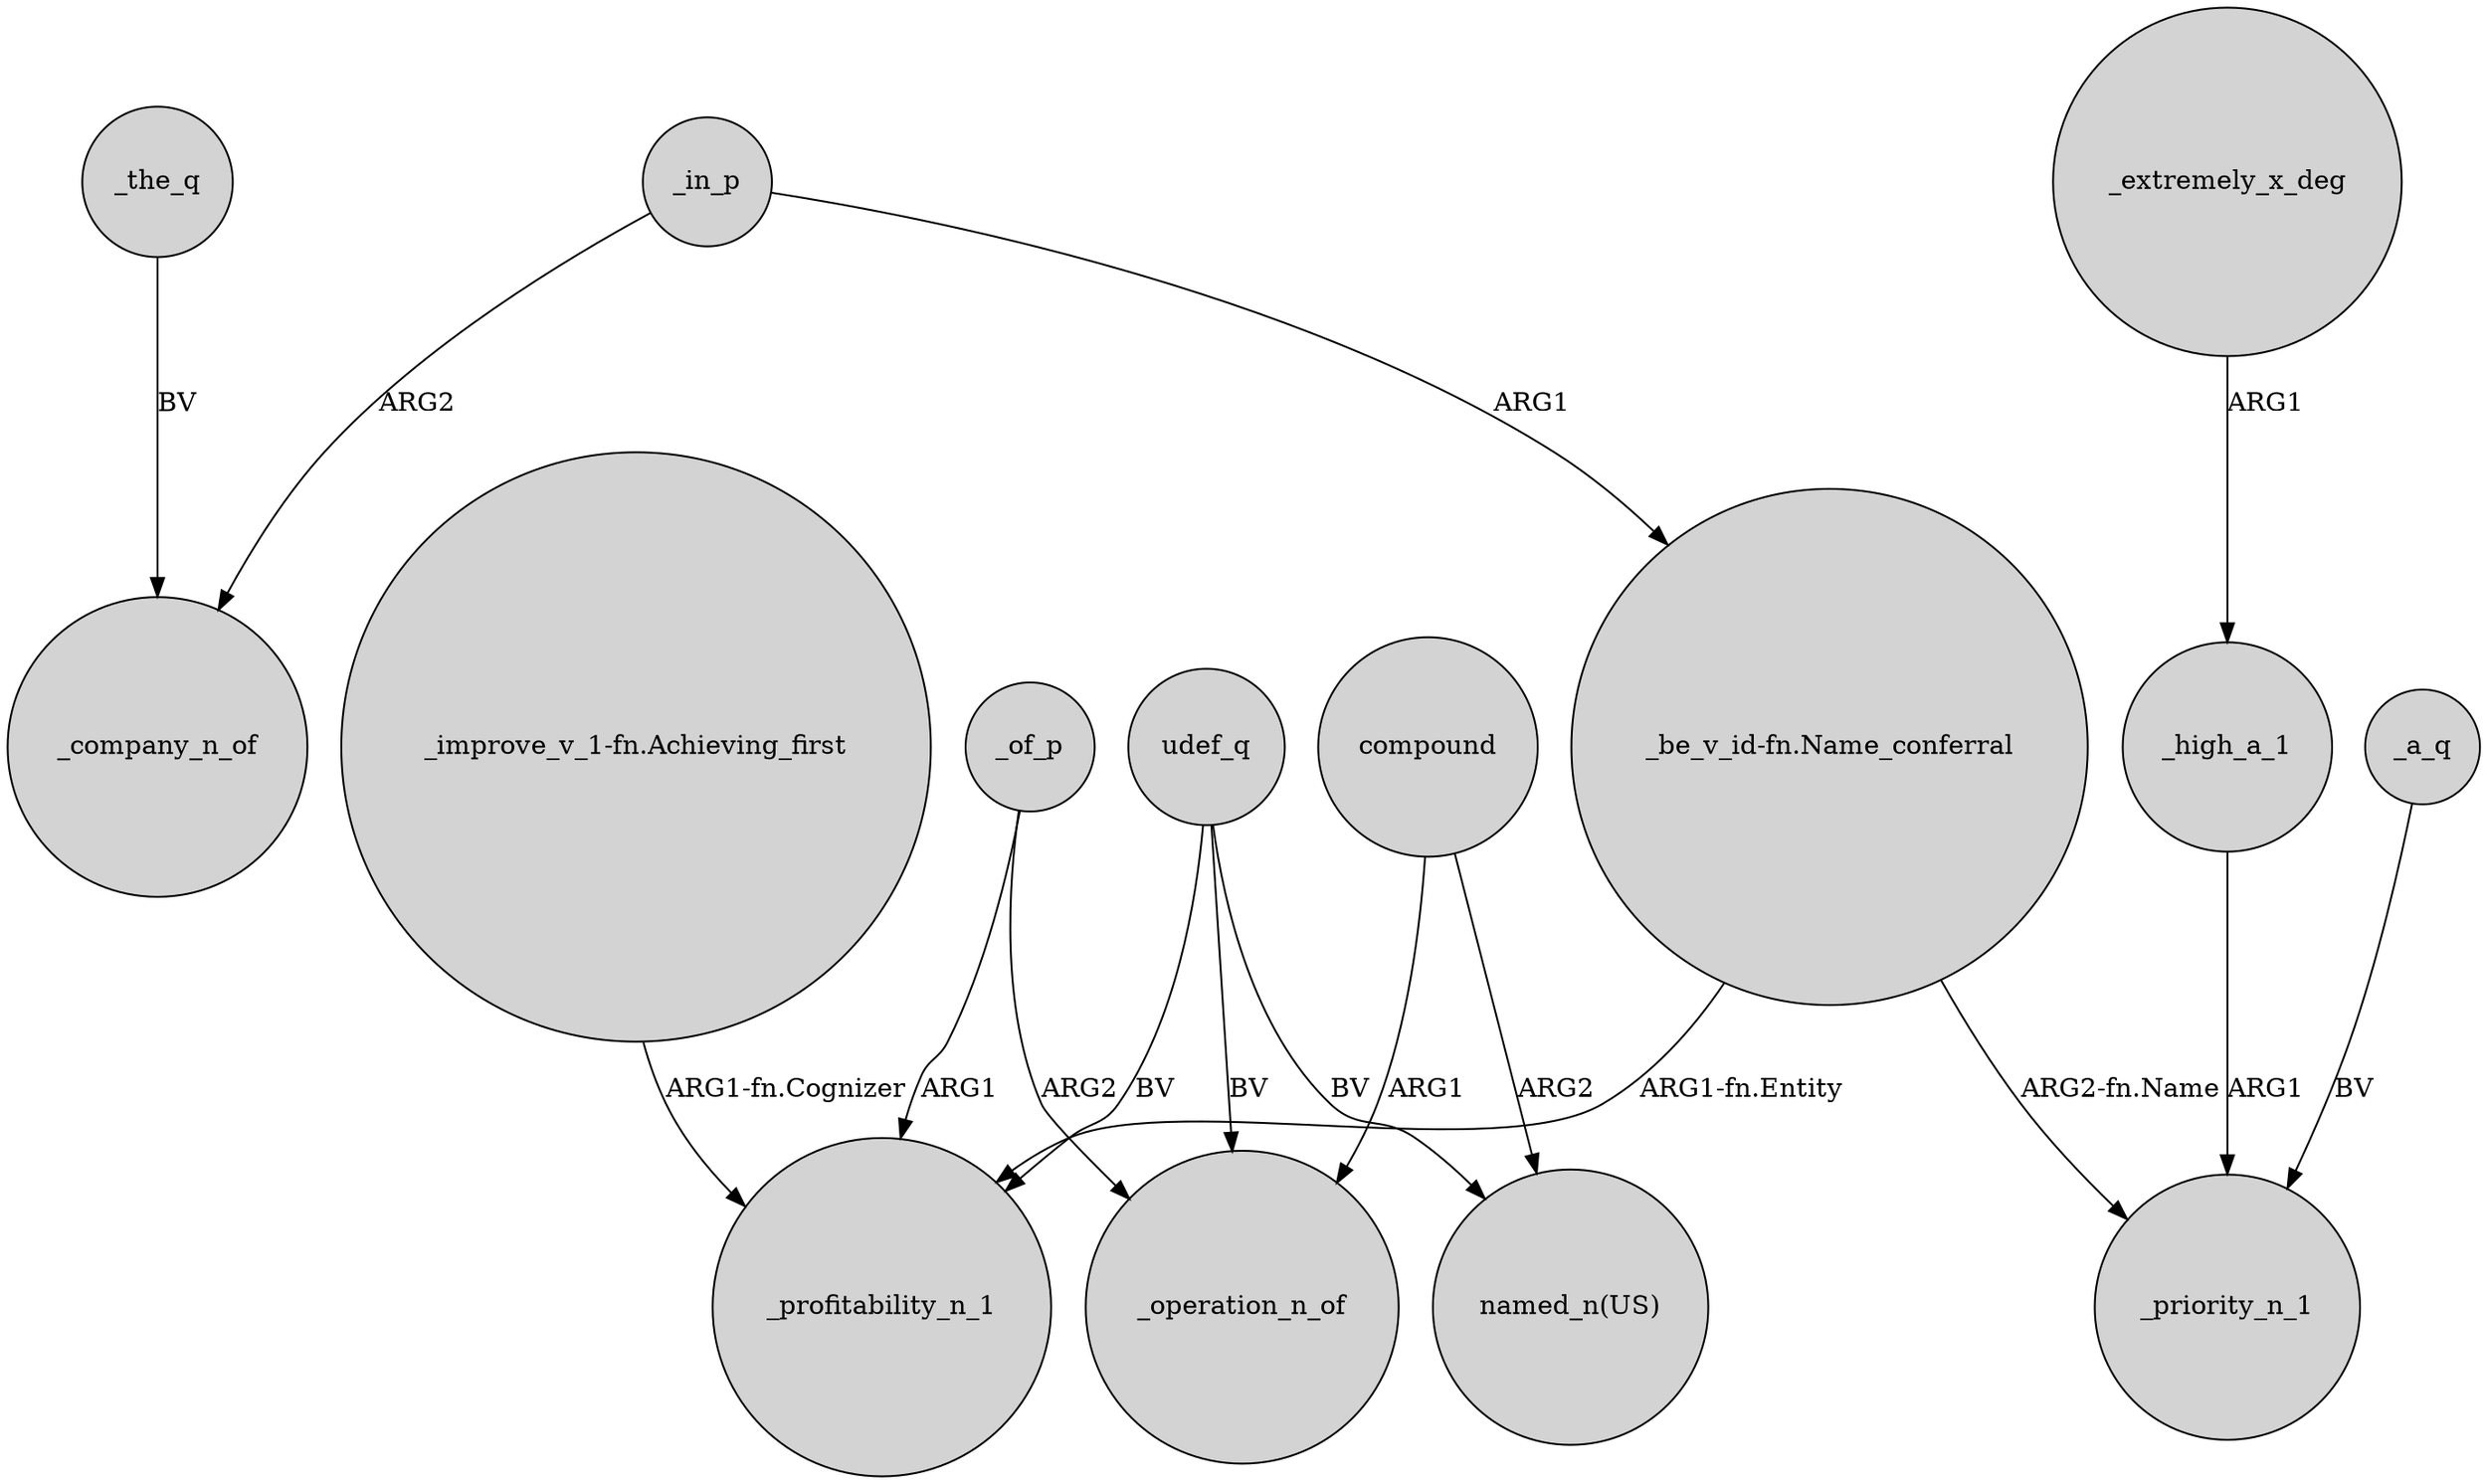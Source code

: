 digraph {
	node [shape=circle style=filled]
	_in_p -> _company_n_of [label=ARG2]
	_extremely_x_deg -> _high_a_1 [label=ARG1]
	_of_p -> _profitability_n_1 [label=ARG1]
	_of_p -> _operation_n_of [label=ARG2]
	_a_q -> _priority_n_1 [label=BV]
	compound -> _operation_n_of [label=ARG1]
	udef_q -> _profitability_n_1 [label=BV]
	udef_q -> _operation_n_of [label=BV]
	"_improve_v_1-fn.Achieving_first" -> _profitability_n_1 [label="ARG1-fn.Cognizer"]
	compound -> "named_n(US)" [label=ARG2]
	"_be_v_id-fn.Name_conferral" -> _priority_n_1 [label="ARG2-fn.Name"]
	_the_q -> _company_n_of [label=BV]
	udef_q -> "named_n(US)" [label=BV]
	_in_p -> "_be_v_id-fn.Name_conferral" [label=ARG1]
	_high_a_1 -> _priority_n_1 [label=ARG1]
	"_be_v_id-fn.Name_conferral" -> _profitability_n_1 [label="ARG1-fn.Entity"]
}
